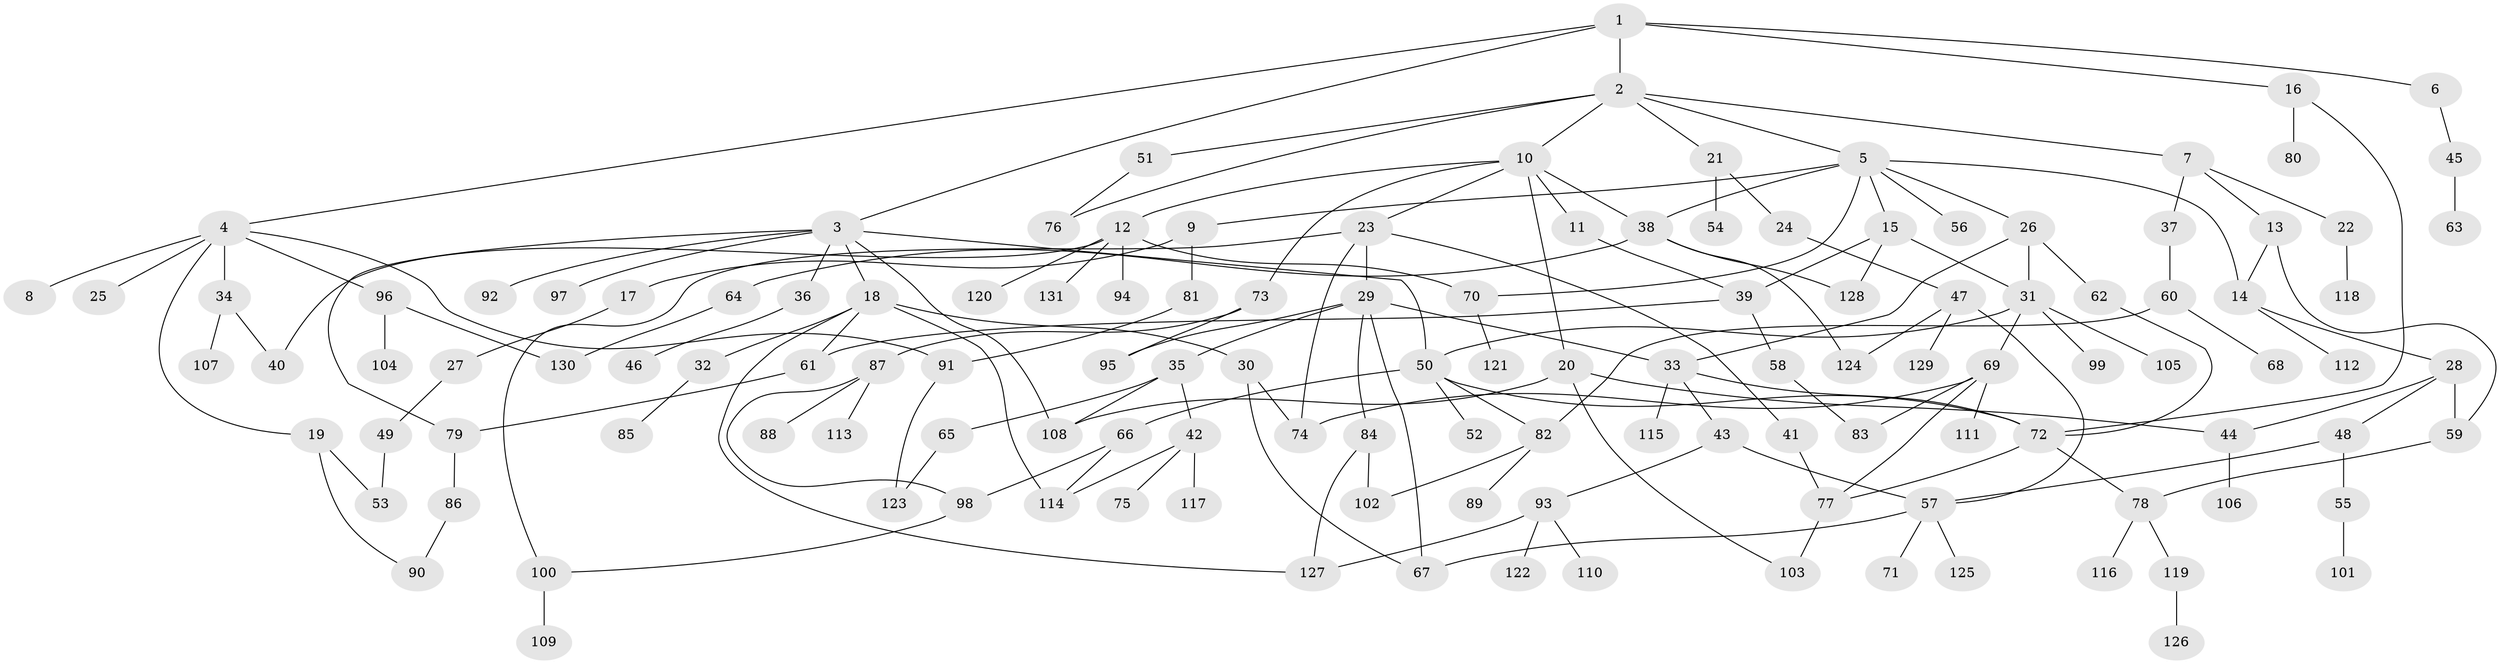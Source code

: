 // coarse degree distribution, {6: 0.043478260869565216, 13: 0.010869565217391304, 12: 0.010869565217391304, 2: 0.17391304347826086, 4: 0.14130434782608695, 3: 0.16304347826086957, 7: 0.021739130434782608, 5: 0.06521739130434782, 1: 0.34782608695652173, 9: 0.021739130434782608}
// Generated by graph-tools (version 1.1) at 2025/23/03/03/25 07:23:33]
// undirected, 131 vertices, 175 edges
graph export_dot {
graph [start="1"]
  node [color=gray90,style=filled];
  1;
  2;
  3;
  4;
  5;
  6;
  7;
  8;
  9;
  10;
  11;
  12;
  13;
  14;
  15;
  16;
  17;
  18;
  19;
  20;
  21;
  22;
  23;
  24;
  25;
  26;
  27;
  28;
  29;
  30;
  31;
  32;
  33;
  34;
  35;
  36;
  37;
  38;
  39;
  40;
  41;
  42;
  43;
  44;
  45;
  46;
  47;
  48;
  49;
  50;
  51;
  52;
  53;
  54;
  55;
  56;
  57;
  58;
  59;
  60;
  61;
  62;
  63;
  64;
  65;
  66;
  67;
  68;
  69;
  70;
  71;
  72;
  73;
  74;
  75;
  76;
  77;
  78;
  79;
  80;
  81;
  82;
  83;
  84;
  85;
  86;
  87;
  88;
  89;
  90;
  91;
  92;
  93;
  94;
  95;
  96;
  97;
  98;
  99;
  100;
  101;
  102;
  103;
  104;
  105;
  106;
  107;
  108;
  109;
  110;
  111;
  112;
  113;
  114;
  115;
  116;
  117;
  118;
  119;
  120;
  121;
  122;
  123;
  124;
  125;
  126;
  127;
  128;
  129;
  130;
  131;
  1 -- 2;
  1 -- 3;
  1 -- 4;
  1 -- 6;
  1 -- 16;
  2 -- 5;
  2 -- 7;
  2 -- 10;
  2 -- 21;
  2 -- 51;
  2 -- 76;
  3 -- 18;
  3 -- 36;
  3 -- 50;
  3 -- 79;
  3 -- 92;
  3 -- 97;
  3 -- 108;
  4 -- 8;
  4 -- 19;
  4 -- 25;
  4 -- 34;
  4 -- 91;
  4 -- 96;
  5 -- 9;
  5 -- 15;
  5 -- 26;
  5 -- 38;
  5 -- 56;
  5 -- 70;
  5 -- 14;
  6 -- 45;
  7 -- 13;
  7 -- 22;
  7 -- 37;
  9 -- 17;
  9 -- 81;
  10 -- 11;
  10 -- 12;
  10 -- 20;
  10 -- 23;
  10 -- 73;
  10 -- 38;
  11 -- 39;
  12 -- 94;
  12 -- 120;
  12 -- 131;
  12 -- 40;
  12 -- 70;
  13 -- 14;
  13 -- 59;
  14 -- 28;
  14 -- 112;
  15 -- 31;
  15 -- 128;
  15 -- 39;
  16 -- 72;
  16 -- 80;
  17 -- 27;
  18 -- 30;
  18 -- 32;
  18 -- 127;
  18 -- 114;
  18 -- 61;
  19 -- 90;
  19 -- 53;
  20 -- 44;
  20 -- 103;
  20 -- 108;
  21 -- 24;
  21 -- 54;
  22 -- 118;
  23 -- 29;
  23 -- 41;
  23 -- 100;
  23 -- 74;
  24 -- 47;
  26 -- 33;
  26 -- 62;
  26 -- 31;
  27 -- 49;
  28 -- 48;
  28 -- 44;
  28 -- 59;
  29 -- 35;
  29 -- 84;
  29 -- 33;
  29 -- 67;
  29 -- 95;
  30 -- 74;
  30 -- 67;
  31 -- 69;
  31 -- 99;
  31 -- 105;
  31 -- 50;
  32 -- 85;
  33 -- 43;
  33 -- 115;
  33 -- 72;
  34 -- 40;
  34 -- 107;
  35 -- 42;
  35 -- 65;
  35 -- 108;
  36 -- 46;
  37 -- 60;
  38 -- 64;
  38 -- 124;
  38 -- 128;
  39 -- 58;
  39 -- 61;
  41 -- 77;
  42 -- 75;
  42 -- 114;
  42 -- 117;
  43 -- 93;
  43 -- 57;
  44 -- 106;
  45 -- 63;
  47 -- 129;
  47 -- 57;
  47 -- 124;
  48 -- 55;
  48 -- 57;
  49 -- 53;
  50 -- 52;
  50 -- 66;
  50 -- 82;
  50 -- 72;
  51 -- 76;
  55 -- 101;
  57 -- 67;
  57 -- 71;
  57 -- 125;
  58 -- 83;
  59 -- 78;
  60 -- 68;
  60 -- 82;
  61 -- 79;
  62 -- 72;
  64 -- 130;
  65 -- 123;
  66 -- 98;
  66 -- 114;
  69 -- 111;
  69 -- 83;
  69 -- 74;
  69 -- 77;
  70 -- 121;
  72 -- 77;
  72 -- 78;
  73 -- 87;
  73 -- 95;
  77 -- 103;
  78 -- 116;
  78 -- 119;
  79 -- 86;
  81 -- 91;
  82 -- 89;
  82 -- 102;
  84 -- 102;
  84 -- 127;
  86 -- 90;
  87 -- 88;
  87 -- 98;
  87 -- 113;
  91 -- 123;
  93 -- 110;
  93 -- 122;
  93 -- 127;
  96 -- 104;
  96 -- 130;
  98 -- 100;
  100 -- 109;
  119 -- 126;
}
